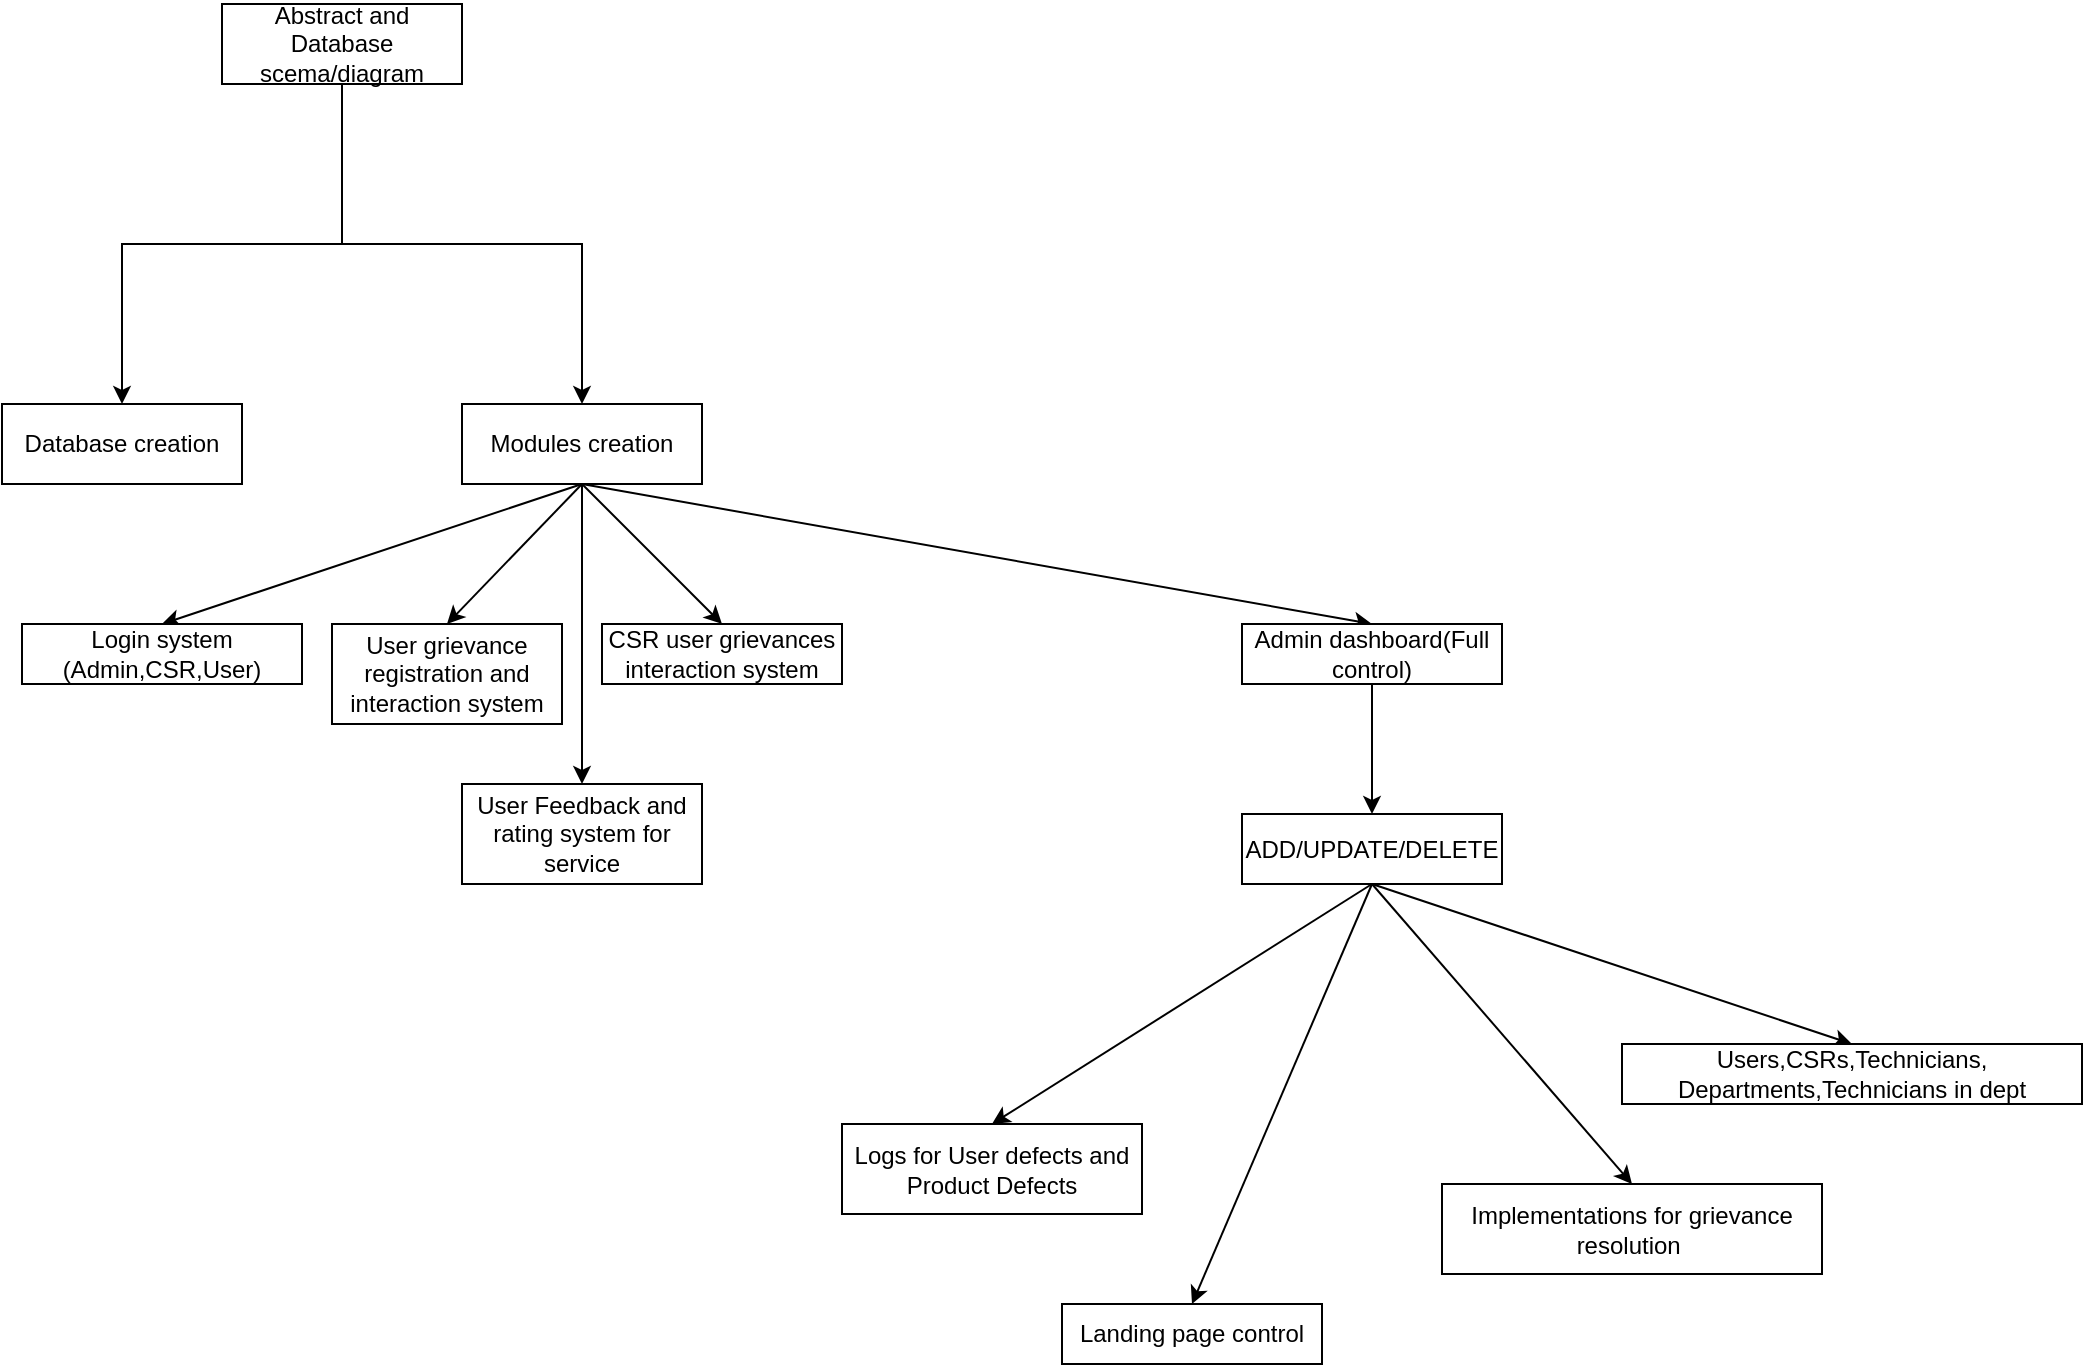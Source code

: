 <mxfile version="16.4.0" type="device"><diagram id="geZ99woCIoqIGy0M4Sxj" name="Page-1"><mxGraphModel dx="1662" dy="865" grid="1" gridSize="10" guides="1" tooltips="1" connect="1" arrows="1" fold="1" page="1" pageScale="1" pageWidth="850" pageHeight="1100" math="0" shadow="0"><root><mxCell id="0"/><mxCell id="1" parent="0"/><mxCell id="LY2p3-yN2s7WaBmQ25KP-3" value="" style="edgeStyle=orthogonalEdgeStyle;rounded=0;orthogonalLoop=1;jettySize=auto;html=1;" edge="1" parent="1" source="LY2p3-yN2s7WaBmQ25KP-1" target="LY2p3-yN2s7WaBmQ25KP-2"><mxGeometry relative="1" as="geometry"/></mxCell><mxCell id="LY2p3-yN2s7WaBmQ25KP-5" value="" style="edgeStyle=orthogonalEdgeStyle;rounded=0;orthogonalLoop=1;jettySize=auto;html=1;" edge="1" parent="1" source="LY2p3-yN2s7WaBmQ25KP-1" target="LY2p3-yN2s7WaBmQ25KP-4"><mxGeometry relative="1" as="geometry"/></mxCell><mxCell id="LY2p3-yN2s7WaBmQ25KP-1" value="Abstract and Database scema/diagram" style="rounded=0;whiteSpace=wrap;html=1;" vertex="1" parent="1"><mxGeometry x="310" y="40" width="120" height="40" as="geometry"/></mxCell><mxCell id="LY2p3-yN2s7WaBmQ25KP-2" value="Database creation" style="rounded=0;whiteSpace=wrap;html=1;" vertex="1" parent="1"><mxGeometry x="200" y="240" width="120" height="40" as="geometry"/></mxCell><mxCell id="LY2p3-yN2s7WaBmQ25KP-4" value="Modules creation" style="rounded=0;whiteSpace=wrap;html=1;" vertex="1" parent="1"><mxGeometry x="430" y="240" width="120" height="40" as="geometry"/></mxCell><mxCell id="LY2p3-yN2s7WaBmQ25KP-8" value="" style="endArrow=classic;html=1;rounded=0;exitX=0.5;exitY=1;exitDx=0;exitDy=0;entryX=0.5;entryY=0;entryDx=0;entryDy=0;" edge="1" parent="1" source="LY2p3-yN2s7WaBmQ25KP-4" target="LY2p3-yN2s7WaBmQ25KP-9"><mxGeometry width="50" height="50" relative="1" as="geometry"><mxPoint x="390" y="390" as="sourcePoint"/><mxPoint x="370" y="350" as="targetPoint"/></mxGeometry></mxCell><mxCell id="LY2p3-yN2s7WaBmQ25KP-9" value="Login system&lt;br&gt;(Admin,CSR,User)" style="rounded=0;whiteSpace=wrap;html=1;" vertex="1" parent="1"><mxGeometry x="210" y="350" width="140" height="30" as="geometry"/></mxCell><mxCell id="LY2p3-yN2s7WaBmQ25KP-10" value="" style="endArrow=classic;html=1;rounded=0;exitX=0.5;exitY=1;exitDx=0;exitDy=0;entryX=0.5;entryY=0;entryDx=0;entryDy=0;" edge="1" parent="1" source="LY2p3-yN2s7WaBmQ25KP-4" target="LY2p3-yN2s7WaBmQ25KP-11"><mxGeometry width="50" height="50" relative="1" as="geometry"><mxPoint x="470" y="290" as="sourcePoint"/><mxPoint x="460" y="360" as="targetPoint"/></mxGeometry></mxCell><mxCell id="LY2p3-yN2s7WaBmQ25KP-11" value="User grievance registration and interaction system" style="rounded=0;whiteSpace=wrap;html=1;" vertex="1" parent="1"><mxGeometry x="365" y="350" width="115" height="50" as="geometry"/></mxCell><mxCell id="LY2p3-yN2s7WaBmQ25KP-12" value="" style="endArrow=classic;html=1;rounded=0;entryX=0.5;entryY=0;entryDx=0;entryDy=0;" edge="1" parent="1" target="LY2p3-yN2s7WaBmQ25KP-13"><mxGeometry width="50" height="50" relative="1" as="geometry"><mxPoint x="490" y="280" as="sourcePoint"/><mxPoint x="600" y="350" as="targetPoint"/></mxGeometry></mxCell><mxCell id="LY2p3-yN2s7WaBmQ25KP-13" value="CSR user grievances interaction system" style="rounded=0;whiteSpace=wrap;html=1;" vertex="1" parent="1"><mxGeometry x="500" y="350" width="120" height="30" as="geometry"/></mxCell><mxCell id="LY2p3-yN2s7WaBmQ25KP-14" value="" style="endArrow=classic;html=1;rounded=0;entryX=0.5;entryY=0;entryDx=0;entryDy=0;" edge="1" parent="1" target="LY2p3-yN2s7WaBmQ25KP-16"><mxGeometry width="50" height="50" relative="1" as="geometry"><mxPoint x="490" y="280" as="sourcePoint"/><mxPoint x="740" y="350" as="targetPoint"/></mxGeometry></mxCell><mxCell id="LY2p3-yN2s7WaBmQ25KP-34" value="" style="edgeStyle=orthogonalEdgeStyle;rounded=0;orthogonalLoop=1;jettySize=auto;html=1;" edge="1" parent="1" source="LY2p3-yN2s7WaBmQ25KP-16" target="LY2p3-yN2s7WaBmQ25KP-33"><mxGeometry relative="1" as="geometry"/></mxCell><mxCell id="LY2p3-yN2s7WaBmQ25KP-16" value="Admin dashboard(Full control)" style="rounded=0;whiteSpace=wrap;html=1;" vertex="1" parent="1"><mxGeometry x="820" y="350" width="130" height="30" as="geometry"/></mxCell><mxCell id="LY2p3-yN2s7WaBmQ25KP-18" value="" style="endArrow=classic;html=1;rounded=0;" edge="1" parent="1" target="LY2p3-yN2s7WaBmQ25KP-19"><mxGeometry width="50" height="50" relative="1" as="geometry"><mxPoint x="490" y="280" as="sourcePoint"/><mxPoint x="490" y="430" as="targetPoint"/></mxGeometry></mxCell><mxCell id="LY2p3-yN2s7WaBmQ25KP-19" value="User Feedback and rating system for service" style="rounded=0;whiteSpace=wrap;html=1;" vertex="1" parent="1"><mxGeometry x="430" y="430" width="120" height="50" as="geometry"/></mxCell><mxCell id="LY2p3-yN2s7WaBmQ25KP-21" value="Landing page control" style="rounded=0;whiteSpace=wrap;html=1;" vertex="1" parent="1"><mxGeometry x="730" y="690" width="130" height="30" as="geometry"/></mxCell><mxCell id="LY2p3-yN2s7WaBmQ25KP-25" value="" style="endArrow=classic;html=1;rounded=0;exitX=0.5;exitY=1;exitDx=0;exitDy=0;entryX=0.5;entryY=0;entryDx=0;entryDy=0;" edge="1" parent="1" source="LY2p3-yN2s7WaBmQ25KP-33" target="LY2p3-yN2s7WaBmQ25KP-26"><mxGeometry width="50" height="50" relative="1" as="geometry"><mxPoint x="880" y="380" as="sourcePoint"/><mxPoint x="1040" y="410" as="targetPoint"/></mxGeometry></mxCell><mxCell id="LY2p3-yN2s7WaBmQ25KP-26" value="Users,CSRs,Technicians,&lt;br&gt;Departments,Technicians in dept" style="rounded=0;whiteSpace=wrap;html=1;" vertex="1" parent="1"><mxGeometry x="1010" y="560" width="230" height="30" as="geometry"/></mxCell><mxCell id="LY2p3-yN2s7WaBmQ25KP-27" style="edgeStyle=orthogonalEdgeStyle;rounded=0;orthogonalLoop=1;jettySize=auto;html=1;exitX=0.5;exitY=1;exitDx=0;exitDy=0;" edge="1" parent="1" source="LY2p3-yN2s7WaBmQ25KP-26" target="LY2p3-yN2s7WaBmQ25KP-26"><mxGeometry relative="1" as="geometry"/></mxCell><mxCell id="LY2p3-yN2s7WaBmQ25KP-28" value="" style="endArrow=classic;html=1;rounded=0;exitX=0.5;exitY=1;exitDx=0;exitDy=0;entryX=0.5;entryY=0;entryDx=0;entryDy=0;" edge="1" parent="1" source="LY2p3-yN2s7WaBmQ25KP-33" target="LY2p3-yN2s7WaBmQ25KP-29"><mxGeometry width="50" height="50" relative="1" as="geometry"><mxPoint x="740" y="420" as="sourcePoint"/><mxPoint x="720" y="420" as="targetPoint"/></mxGeometry></mxCell><mxCell id="LY2p3-yN2s7WaBmQ25KP-29" value="Logs for User defects and Product Defects" style="rounded=0;whiteSpace=wrap;html=1;" vertex="1" parent="1"><mxGeometry x="620" y="600" width="150" height="45" as="geometry"/></mxCell><mxCell id="LY2p3-yN2s7WaBmQ25KP-30" value="" style="endArrow=classic;html=1;rounded=0;entryX=0.5;entryY=0;entryDx=0;entryDy=0;exitX=0.5;exitY=1;exitDx=0;exitDy=0;" edge="1" parent="1" source="LY2p3-yN2s7WaBmQ25KP-33" target="LY2p3-yN2s7WaBmQ25KP-21"><mxGeometry width="50" height="50" relative="1" as="geometry"><mxPoint x="880" y="380" as="sourcePoint"/><mxPoint x="1060" y="410" as="targetPoint"/></mxGeometry></mxCell><mxCell id="LY2p3-yN2s7WaBmQ25KP-31" value="" style="endArrow=classic;html=1;rounded=0;entryX=0.5;entryY=0;entryDx=0;entryDy=0;exitX=0.5;exitY=1;exitDx=0;exitDy=0;" edge="1" parent="1" source="LY2p3-yN2s7WaBmQ25KP-33" target="LY2p3-yN2s7WaBmQ25KP-32"><mxGeometry width="50" height="50" relative="1" as="geometry"><mxPoint x="885" y="380" as="sourcePoint"/><mxPoint x="980" y="560" as="targetPoint"/></mxGeometry></mxCell><mxCell id="LY2p3-yN2s7WaBmQ25KP-32" value="Implementations for grievance resolution&amp;nbsp;" style="rounded=0;whiteSpace=wrap;html=1;" vertex="1" parent="1"><mxGeometry x="920" y="630" width="190" height="45" as="geometry"/></mxCell><mxCell id="LY2p3-yN2s7WaBmQ25KP-33" value="ADD/UPDATE/DELETE" style="whiteSpace=wrap;html=1;rounded=0;" vertex="1" parent="1"><mxGeometry x="820" y="445" width="130" height="35" as="geometry"/></mxCell></root></mxGraphModel></diagram></mxfile>